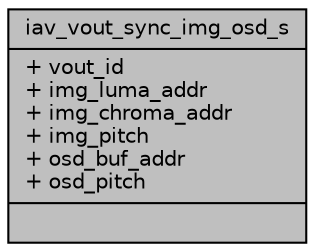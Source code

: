 digraph "iav_vout_sync_img_osd_s"
{
 // INTERACTIVE_SVG=YES
 // LATEX_PDF_SIZE
  bgcolor="transparent";
  edge [fontname="Helvetica",fontsize="10",labelfontname="Helvetica",labelfontsize="10"];
  node [fontname="Helvetica",fontsize="10",shape=record];
  Node1 [label="{iav_vout_sync_img_osd_s\n|+ vout_id\l+ img_luma_addr\l+ img_chroma_addr\l+ img_pitch\l+ osd_buf_addr\l+ osd_pitch\l|}",height=0.2,width=0.4,color="black", fillcolor="grey75", style="filled", fontcolor="black",tooltip=" "];
}
